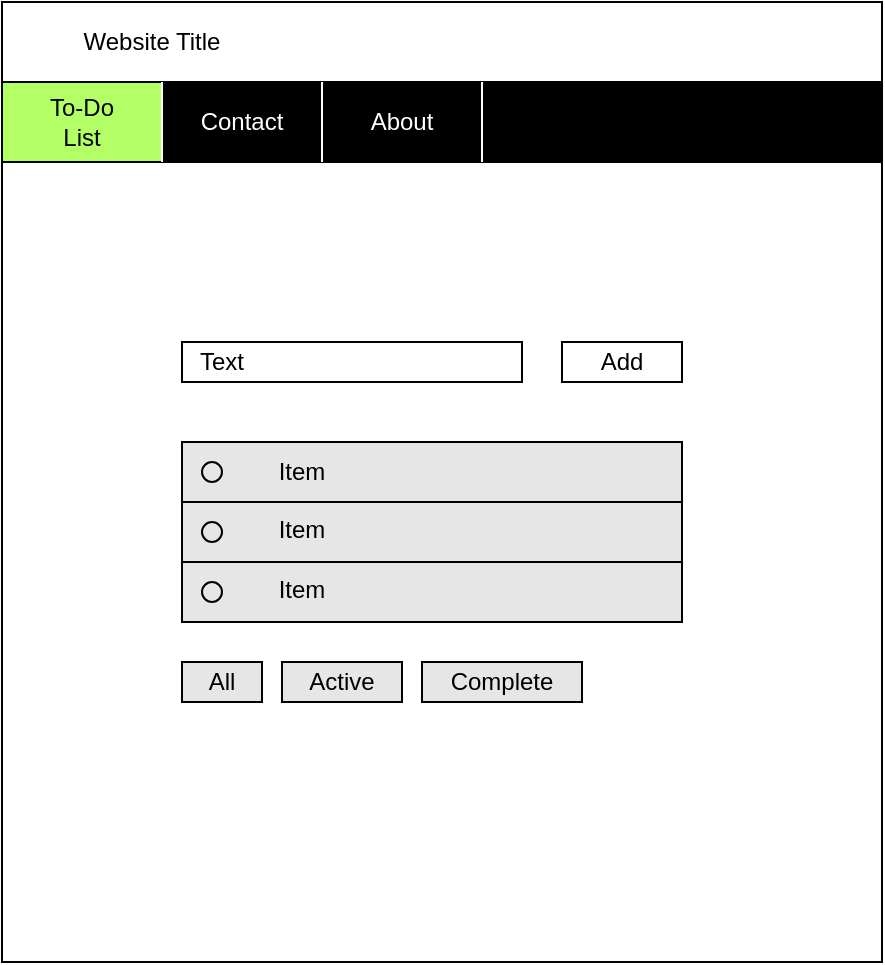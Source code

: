 <mxfile version="13.3.9" type="device"><diagram id="qPBYKum-3NCfW5Cj2G5l" name="Page-1"><mxGraphModel dx="868" dy="482" grid="1" gridSize="10" guides="1" tooltips="1" connect="1" arrows="1" fold="1" page="1" pageScale="1" pageWidth="850" pageHeight="1100" math="0" shadow="0"><root><mxCell id="0"/><mxCell id="1" parent="0"/><mxCell id="kqFEVWa69COEW7A4O42D-1" value="" style="rounded=0;whiteSpace=wrap;html=1;" vertex="1" parent="1"><mxGeometry x="200" y="80" width="440" height="480" as="geometry"/></mxCell><mxCell id="kqFEVWa69COEW7A4O42D-2" value="" style="rounded=0;whiteSpace=wrap;html=1;fillColor=#000000;" vertex="1" parent="1"><mxGeometry x="200" y="120" width="440" height="40" as="geometry"/></mxCell><mxCell id="kqFEVWa69COEW7A4O42D-3" value="Website Title" style="text;html=1;strokeColor=none;fillColor=none;align=center;verticalAlign=middle;whiteSpace=wrap;rounded=0;" vertex="1" parent="1"><mxGeometry x="220" y="90" width="110" height="20" as="geometry"/></mxCell><mxCell id="kqFEVWa69COEW7A4O42D-4" value="" style="rounded=0;whiteSpace=wrap;html=1;fillColor=#B3FF66;" vertex="1" parent="1"><mxGeometry x="200" y="120" width="80" height="40" as="geometry"/></mxCell><mxCell id="kqFEVWa69COEW7A4O42D-5" value="" style="rounded=0;whiteSpace=wrap;html=1;fillColor=#000000;" vertex="1" parent="1"><mxGeometry x="280" y="120" width="80" height="40" as="geometry"/></mxCell><mxCell id="kqFEVWa69COEW7A4O42D-6" value="" style="rounded=0;whiteSpace=wrap;html=1;fillColor=#000000;" vertex="1" parent="1"><mxGeometry x="360" y="120" width="80" height="40" as="geometry"/></mxCell><mxCell id="kqFEVWa69COEW7A4O42D-7" value="To-Do List" style="text;html=1;strokeColor=none;fillColor=none;align=center;verticalAlign=middle;whiteSpace=wrap;rounded=0;" vertex="1" parent="1"><mxGeometry x="220" y="130" width="40" height="20" as="geometry"/></mxCell><mxCell id="kqFEVWa69COEW7A4O42D-8" value="&lt;font color=&quot;#ffffff&quot;&gt;About&lt;/font&gt;" style="text;html=1;strokeColor=none;fillColor=none;align=center;verticalAlign=middle;whiteSpace=wrap;rounded=0;" vertex="1" parent="1"><mxGeometry x="380" y="130" width="40" height="20" as="geometry"/></mxCell><mxCell id="kqFEVWa69COEW7A4O42D-9" value="&lt;font color=&quot;#ffffff&quot;&gt;Contact&lt;/font&gt;" style="text;html=1;strokeColor=none;fillColor=none;align=center;verticalAlign=middle;whiteSpace=wrap;rounded=0;" vertex="1" parent="1"><mxGeometry x="300" y="130" width="40" height="20" as="geometry"/></mxCell><mxCell id="kqFEVWa69COEW7A4O42D-11" value="" style="endArrow=none;html=1;fillColor=#FFFFFF;entryX=0;entryY=0;entryDx=0;entryDy=0;strokeColor=#FFFFFF;exitX=0;exitY=1;exitDx=0;exitDy=0;" edge="1" parent="1" source="kqFEVWa69COEW7A4O42D-5" target="kqFEVWa69COEW7A4O42D-5"><mxGeometry width="50" height="50" relative="1" as="geometry"><mxPoint x="400" y="250" as="sourcePoint"/><mxPoint x="450" y="200" as="targetPoint"/></mxGeometry></mxCell><mxCell id="kqFEVWa69COEW7A4O42D-12" value="" style="endArrow=none;html=1;fillColor=#FFFFFF;entryX=1;entryY=0;entryDx=0;entryDy=0;strokeColor=#FFFFFF;exitX=0;exitY=1;exitDx=0;exitDy=0;" edge="1" parent="1" source="kqFEVWa69COEW7A4O42D-6" target="kqFEVWa69COEW7A4O42D-5"><mxGeometry width="50" height="50" relative="1" as="geometry"><mxPoint x="290" y="170" as="sourcePoint"/><mxPoint x="290" y="130" as="targetPoint"/></mxGeometry></mxCell><mxCell id="kqFEVWa69COEW7A4O42D-13" value="" style="endArrow=none;html=1;fillColor=#FFFFFF;entryX=1;entryY=0;entryDx=0;entryDy=0;strokeColor=#FFFFFF;exitX=1;exitY=1;exitDx=0;exitDy=0;" edge="1" parent="1" source="kqFEVWa69COEW7A4O42D-6" target="kqFEVWa69COEW7A4O42D-6"><mxGeometry width="50" height="50" relative="1" as="geometry"><mxPoint x="300" y="180" as="sourcePoint"/><mxPoint x="300" y="140" as="targetPoint"/></mxGeometry></mxCell><mxCell id="kqFEVWa69COEW7A4O42D-14" value="" style="rounded=0;whiteSpace=wrap;html=1;fillColor=#FFFFFF;" vertex="1" parent="1"><mxGeometry x="290" y="250" width="170" height="20" as="geometry"/></mxCell><mxCell id="kqFEVWa69COEW7A4O42D-15" value="Text" style="text;html=1;strokeColor=none;fillColor=none;align=center;verticalAlign=middle;whiteSpace=wrap;rounded=0;" vertex="1" parent="1"><mxGeometry x="290" y="250" width="40" height="20" as="geometry"/></mxCell><mxCell id="kqFEVWa69COEW7A4O42D-16" value="" style="rounded=0;whiteSpace=wrap;html=1;fillColor=#FFFFFF;" vertex="1" parent="1"><mxGeometry x="480" y="250" width="60" height="20" as="geometry"/></mxCell><mxCell id="kqFEVWa69COEW7A4O42D-17" value="Add" style="text;html=1;strokeColor=none;fillColor=none;align=center;verticalAlign=middle;whiteSpace=wrap;rounded=0;" vertex="1" parent="1"><mxGeometry x="490" y="250" width="40" height="20" as="geometry"/></mxCell><mxCell id="kqFEVWa69COEW7A4O42D-19" value="" style="rounded=0;whiteSpace=wrap;html=1;fillColor=#E6E6E6;" vertex="1" parent="1"><mxGeometry x="290" y="300" width="250" height="30" as="geometry"/></mxCell><mxCell id="kqFEVWa69COEW7A4O42D-21" value="" style="rounded=0;whiteSpace=wrap;html=1;fillColor=#E6E6E6;" vertex="1" parent="1"><mxGeometry x="290" y="330" width="250" height="30" as="geometry"/></mxCell><mxCell id="kqFEVWa69COEW7A4O42D-22" value="" style="rounded=0;whiteSpace=wrap;html=1;fillColor=#E6E6E6;" vertex="1" parent="1"><mxGeometry x="290" y="360" width="250" height="30" as="geometry"/></mxCell><mxCell id="kqFEVWa69COEW7A4O42D-23" value="" style="ellipse;whiteSpace=wrap;html=1;aspect=fixed;fillColor=#E6E6E6;" vertex="1" parent="1"><mxGeometry x="300" y="310" width="10" height="10" as="geometry"/></mxCell><mxCell id="kqFEVWa69COEW7A4O42D-24" value="" style="ellipse;whiteSpace=wrap;html=1;aspect=fixed;fillColor=#E6E6E6;" vertex="1" parent="1"><mxGeometry x="300" y="340" width="10" height="10" as="geometry"/></mxCell><mxCell id="kqFEVWa69COEW7A4O42D-25" value="" style="ellipse;whiteSpace=wrap;html=1;aspect=fixed;fillColor=#E6E6E6;" vertex="1" parent="1"><mxGeometry x="300" y="370" width="10" height="10" as="geometry"/></mxCell><mxCell id="kqFEVWa69COEW7A4O42D-26" value="" style="shape=image;html=1;verticalAlign=top;verticalLabelPosition=bottom;labelBackgroundColor=#ffffff;imageAspect=0;aspect=fixed;image=https://cdn3.iconfinder.com/data/icons/wpzoom-developer-icon-set/500/90-128.png;fillColor=#E6E6E6;" vertex="1" parent="1"><mxGeometry x="512" y="306" width="18" height="18" as="geometry"/></mxCell><mxCell id="kqFEVWa69COEW7A4O42D-27" value="" style="shape=image;html=1;verticalAlign=top;verticalLabelPosition=bottom;labelBackgroundColor=#ffffff;imageAspect=0;aspect=fixed;image=https://cdn3.iconfinder.com/data/icons/wpzoom-developer-icon-set/500/90-128.png;fillColor=#E6E6E6;" vertex="1" parent="1"><mxGeometry x="512" y="336" width="18" height="18" as="geometry"/></mxCell><mxCell id="kqFEVWa69COEW7A4O42D-28" value="" style="shape=image;html=1;verticalAlign=top;verticalLabelPosition=bottom;labelBackgroundColor=#ffffff;imageAspect=0;aspect=fixed;image=https://cdn3.iconfinder.com/data/icons/wpzoom-developer-icon-set/500/90-128.png;fillColor=#E6E6E6;" vertex="1" parent="1"><mxGeometry x="512" y="366" width="18" height="18" as="geometry"/></mxCell><mxCell id="kqFEVWa69COEW7A4O42D-29" value="Item" style="text;html=1;strokeColor=none;fillColor=none;align=center;verticalAlign=middle;whiteSpace=wrap;rounded=0;" vertex="1" parent="1"><mxGeometry x="330" y="305" width="40" height="20" as="geometry"/></mxCell><mxCell id="kqFEVWa69COEW7A4O42D-30" value="Item" style="text;html=1;strokeColor=none;fillColor=none;align=center;verticalAlign=middle;whiteSpace=wrap;rounded=0;" vertex="1" parent="1"><mxGeometry x="330" y="334" width="40" height="20" as="geometry"/></mxCell><mxCell id="kqFEVWa69COEW7A4O42D-31" value="Item" style="text;html=1;strokeColor=none;fillColor=none;align=center;verticalAlign=middle;whiteSpace=wrap;rounded=0;" vertex="1" parent="1"><mxGeometry x="330" y="364" width="40" height="20" as="geometry"/></mxCell><mxCell id="kqFEVWa69COEW7A4O42D-32" value="" style="rounded=0;whiteSpace=wrap;html=1;fillColor=#E6E6E6;" vertex="1" parent="1"><mxGeometry x="290" y="410" width="40" height="20" as="geometry"/></mxCell><mxCell id="kqFEVWa69COEW7A4O42D-33" value="" style="rounded=0;whiteSpace=wrap;html=1;fillColor=#E6E6E6;" vertex="1" parent="1"><mxGeometry x="340" y="410" width="60" height="20" as="geometry"/></mxCell><mxCell id="kqFEVWa69COEW7A4O42D-34" value="" style="rounded=0;whiteSpace=wrap;html=1;fillColor=#E6E6E6;" vertex="1" parent="1"><mxGeometry x="410" y="410" width="80" height="20" as="geometry"/></mxCell><mxCell id="kqFEVWa69COEW7A4O42D-35" value="All" style="text;html=1;strokeColor=none;fillColor=none;align=center;verticalAlign=middle;whiteSpace=wrap;rounded=0;" vertex="1" parent="1"><mxGeometry x="290" y="410" width="40" height="20" as="geometry"/></mxCell><mxCell id="kqFEVWa69COEW7A4O42D-36" value="Active" style="text;html=1;strokeColor=none;fillColor=none;align=center;verticalAlign=middle;whiteSpace=wrap;rounded=0;" vertex="1" parent="1"><mxGeometry x="350" y="410" width="40" height="20" as="geometry"/></mxCell><mxCell id="kqFEVWa69COEW7A4O42D-37" value="Complete" style="text;html=1;strokeColor=none;fillColor=none;align=center;verticalAlign=middle;whiteSpace=wrap;rounded=0;" vertex="1" parent="1"><mxGeometry x="430" y="410" width="40" height="20" as="geometry"/></mxCell></root></mxGraphModel></diagram></mxfile>